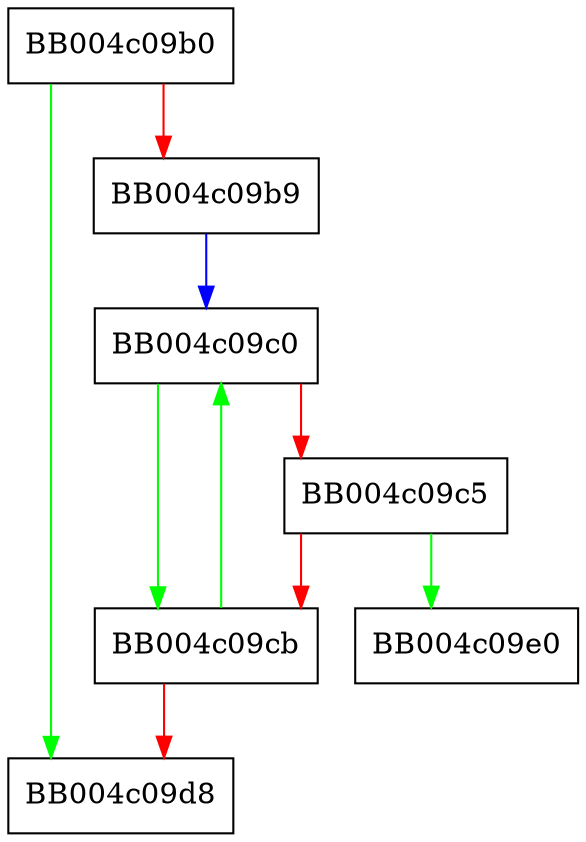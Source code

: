 digraph ossl_quic_frame_ack_contains_pn {
  node [shape="box"];
  graph [splines=ortho];
  BB004c09b0 -> BB004c09d8 [color="green"];
  BB004c09b0 -> BB004c09b9 [color="red"];
  BB004c09b9 -> BB004c09c0 [color="blue"];
  BB004c09c0 -> BB004c09cb [color="green"];
  BB004c09c0 -> BB004c09c5 [color="red"];
  BB004c09c5 -> BB004c09e0 [color="green"];
  BB004c09c5 -> BB004c09cb [color="red"];
  BB004c09cb -> BB004c09c0 [color="green"];
  BB004c09cb -> BB004c09d8 [color="red"];
}